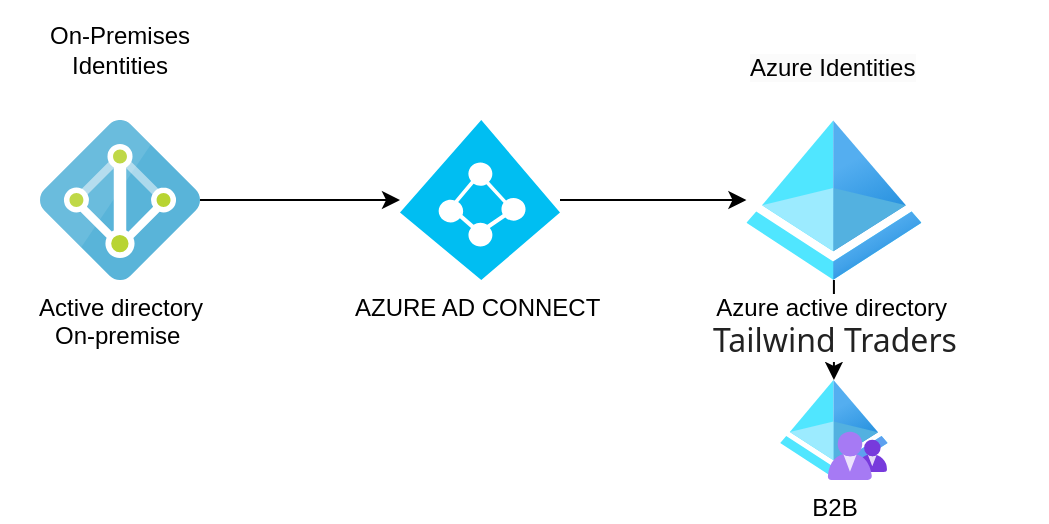 <mxfile version="21.6.9" type="github">
  <diagram name="Page-1" id="lrvP2X8w-K6p1FfI3uRz">
    <mxGraphModel dx="1134" dy="589" grid="1" gridSize="10" guides="1" tooltips="1" connect="1" arrows="1" fold="1" page="1" pageScale="1" pageWidth="827" pageHeight="1169" math="0" shadow="0">
      <root>
        <mxCell id="0" />
        <mxCell id="1" parent="0" />
        <mxCell id="0YQnxrqEaqaBC6-A7oSl-28" style="edgeStyle=orthogonalEdgeStyle;rounded=0;orthogonalLoop=1;jettySize=auto;html=1;" edge="1" parent="1" source="0YQnxrqEaqaBC6-A7oSl-4" target="0YQnxrqEaqaBC6-A7oSl-14">
          <mxGeometry relative="1" as="geometry" />
        </mxCell>
        <mxCell id="0YQnxrqEaqaBC6-A7oSl-4" value="&lt;span style=&quot;border-color: var(--border-color); color: rgb(0, 0, 0); font-family: Helvetica; font-size: 12px; font-style: normal; font-variant-ligatures: normal; font-variant-caps: normal; font-weight: 400; letter-spacing: normal; orphans: 2; text-align: center; text-indent: 0px; text-transform: none; widows: 2; word-spacing: 0px; -webkit-text-stroke-width: 0px; text-decoration-thickness: initial; text-decoration-style: initial; text-decoration-color: initial; background-color: rgb(255, 255, 255); float: none; display: inline !important;&quot;&gt;Active directory&lt;/span&gt;&lt;br style=&quot;border-color: var(--border-color); color: rgb(0, 0, 0); font-family: Helvetica; font-size: 12px; font-style: normal; font-variant-ligatures: normal; font-variant-caps: normal; font-weight: 400; letter-spacing: normal; orphans: 2; text-align: center; text-indent: 0px; text-transform: none; widows: 2; word-spacing: 0px; -webkit-text-stroke-width: 0px; background-color: rgb(251, 251, 251); text-decoration-thickness: initial; text-decoration-style: initial; text-decoration-color: initial;&quot;&gt;&lt;span style=&quot;border-color: var(--border-color); color: rgb(0, 0, 0); font-family: Helvetica; font-size: 12px; font-style: normal; font-variant-ligatures: normal; font-variant-caps: normal; font-weight: 400; letter-spacing: normal; orphans: 2; text-align: center; text-indent: 0px; text-transform: none; widows: 2; word-spacing: 0px; -webkit-text-stroke-width: 0px; text-decoration-thickness: initial; text-decoration-style: initial; text-decoration-color: initial; background-color: rgb(255, 255, 255); float: none; display: inline !important;&quot;&gt;On-premise&amp;nbsp;&lt;/span&gt;" style="image;sketch=0;aspect=fixed;html=1;points=[];align=center;fontSize=12;image=img/lib/mscae/Active_Directory.svg;" vertex="1" parent="1">
          <mxGeometry x="180" y="100" width="80" height="80" as="geometry" />
        </mxCell>
        <mxCell id="0YQnxrqEaqaBC6-A7oSl-12" style="edgeStyle=orthogonalEdgeStyle;rounded=0;orthogonalLoop=1;jettySize=auto;html=1;" edge="1" parent="1" source="0YQnxrqEaqaBC6-A7oSl-5" target="0YQnxrqEaqaBC6-A7oSl-9">
          <mxGeometry relative="1" as="geometry" />
        </mxCell>
        <mxCell id="0YQnxrqEaqaBC6-A7oSl-5" value="Azure active directory&amp;nbsp;&lt;br&gt;&lt;span style=&quot;font-size: 12pt; font-family: &amp;quot;Segoe UI&amp;quot;, serif; color: rgb(34, 34, 34); text-align: right;&quot;&gt;Tailwind Traders&lt;/span&gt;" style="image;aspect=fixed;html=1;points=[];align=center;fontSize=12;image=img/lib/azure2/identity/Azure_Active_Directory.svg;" vertex="1" parent="1">
          <mxGeometry x="533.21" y="100" width="87.5" height="80" as="geometry" />
        </mxCell>
        <mxCell id="0YQnxrqEaqaBC6-A7oSl-9" value="B2B" style="image;aspect=fixed;html=1;points=[];align=center;fontSize=12;image=img/lib/azure2/identity/Azure_AD_B2C.svg;" vertex="1" parent="1">
          <mxGeometry x="550" y="230" width="53.91" height="50" as="geometry" />
        </mxCell>
        <mxCell id="0YQnxrqEaqaBC6-A7oSl-29" style="edgeStyle=orthogonalEdgeStyle;rounded=0;orthogonalLoop=1;jettySize=auto;html=1;" edge="1" parent="1" source="0YQnxrqEaqaBC6-A7oSl-14" target="0YQnxrqEaqaBC6-A7oSl-5">
          <mxGeometry relative="1" as="geometry" />
        </mxCell>
        <mxCell id="0YQnxrqEaqaBC6-A7oSl-14" value="AZURE AD CONNECT&amp;nbsp;" style="verticalLabelPosition=bottom;html=1;verticalAlign=top;align=center;strokeColor=none;fillColor=#00BEF2;shape=mxgraph.azure.azure_active_directory;" vertex="1" parent="1">
          <mxGeometry x="360" y="100" width="80" height="80" as="geometry" />
        </mxCell>
        <mxCell id="0YQnxrqEaqaBC6-A7oSl-30" value="On-Premises Identities" style="text;strokeColor=none;align=center;fillColor=none;html=1;verticalAlign=middle;whiteSpace=wrap;rounded=0;" vertex="1" parent="1">
          <mxGeometry x="160" y="40" width="120" height="50" as="geometry" />
        </mxCell>
        <mxCell id="0YQnxrqEaqaBC6-A7oSl-31" value="&lt;span style=&quot;color: rgb(0, 0, 0); font-family: Helvetica; font-size: 12px; font-style: normal; font-variant-ligatures: normal; font-variant-caps: normal; font-weight: 400; letter-spacing: normal; orphans: 2; text-align: center; text-indent: 0px; text-transform: none; widows: 2; word-spacing: 0px; -webkit-text-stroke-width: 0px; background-color: rgb(251, 251, 251); text-decoration-thickness: initial; text-decoration-style: initial; text-decoration-color: initial; float: none; display: inline !important;&quot;&gt;Azure Identities&lt;/span&gt;" style="text;whiteSpace=wrap;html=1;" vertex="1" parent="1">
          <mxGeometry x="533.21" y="60" width="150" height="40" as="geometry" />
        </mxCell>
      </root>
    </mxGraphModel>
  </diagram>
</mxfile>

